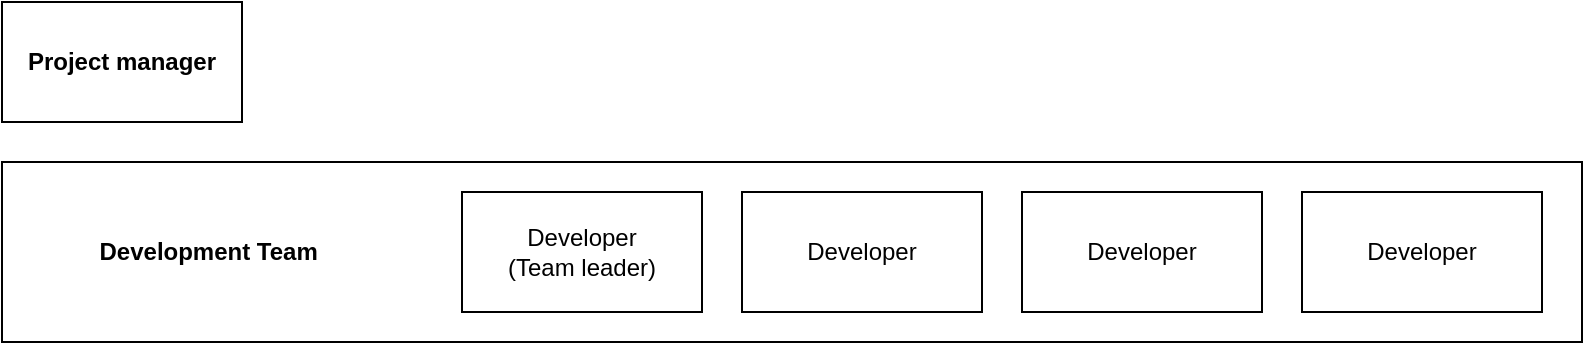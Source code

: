 <mxfile version="20.5.3" type="github">
  <diagram id="irsTk1Xv1j35OJWD8Swh" name="Page-1">
    <mxGraphModel dx="1106" dy="709" grid="1" gridSize="10" guides="1" tooltips="1" connect="1" arrows="1" fold="1" page="1" pageScale="1" pageWidth="827" pageHeight="1169" math="0" shadow="0">
      <root>
        <mxCell id="0" />
        <mxCell id="1" parent="0" />
        <mxCell id="7OBD_qys5fik1bD9xN_8-7" value="" style="rounded=0;whiteSpace=wrap;html=1;" vertex="1" parent="1">
          <mxGeometry x="20" y="120" width="790" height="90" as="geometry" />
        </mxCell>
        <mxCell id="7OBD_qys5fik1bD9xN_8-1" value="Developer&lt;br&gt;(Team leader)" style="rounded=0;whiteSpace=wrap;html=1;" vertex="1" parent="1">
          <mxGeometry x="250" y="135" width="120" height="60" as="geometry" />
        </mxCell>
        <mxCell id="7OBD_qys5fik1bD9xN_8-2" value="Developer" style="whiteSpace=wrap;html=1;" vertex="1" parent="1">
          <mxGeometry x="530" y="135" width="120" height="60" as="geometry" />
        </mxCell>
        <mxCell id="7OBD_qys5fik1bD9xN_8-3" value="Developer" style="rounded=0;whiteSpace=wrap;html=1;" vertex="1" parent="1">
          <mxGeometry x="390" y="135" width="120" height="60" as="geometry" />
        </mxCell>
        <mxCell id="7OBD_qys5fik1bD9xN_8-4" value="Developer" style="rounded=0;whiteSpace=wrap;html=1;" vertex="1" parent="1">
          <mxGeometry x="670" y="135" width="120" height="60" as="geometry" />
        </mxCell>
        <mxCell id="7OBD_qys5fik1bD9xN_8-5" value="Development Team&amp;nbsp;" style="text;html=1;strokeColor=none;fillColor=none;align=center;verticalAlign=middle;whiteSpace=wrap;rounded=0;fontStyle=1" vertex="1" parent="1">
          <mxGeometry x="50" y="150" width="150" height="30" as="geometry" />
        </mxCell>
        <mxCell id="7OBD_qys5fik1bD9xN_8-6" value="Project manager" style="rounded=0;whiteSpace=wrap;html=1;fontStyle=1" vertex="1" parent="1">
          <mxGeometry x="20" y="40" width="120" height="60" as="geometry" />
        </mxCell>
      </root>
    </mxGraphModel>
  </diagram>
</mxfile>
